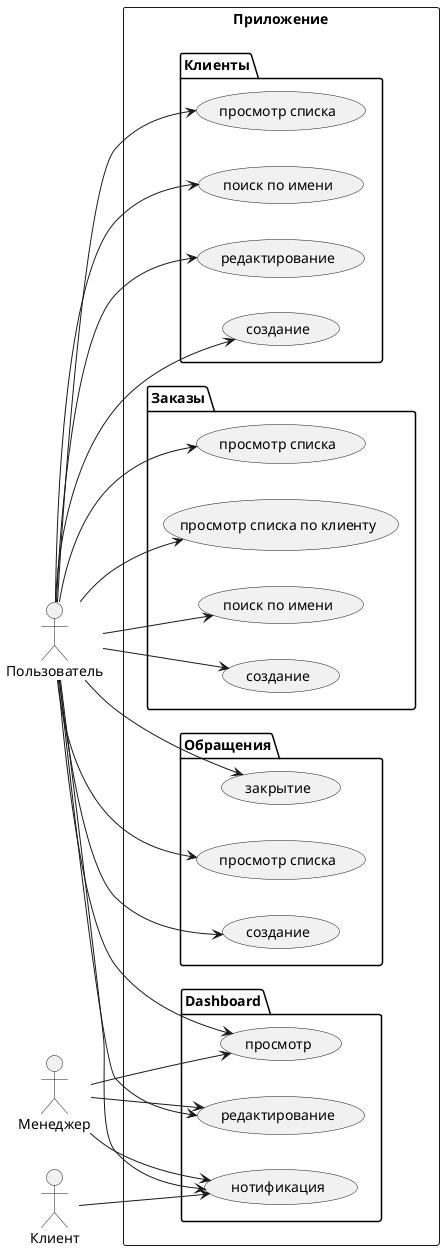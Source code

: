 @startuml
left to right direction
"Пользователь" as User
"Менеджер" as Manager
"Клиент" as Client
rectangle  Приложение as Application {
  package Клиенты as Clients {
    usecase "просмотр списка" as uc_client_list
    usecase "поиск по имени" as uc_client_find
    usecase "редактирование" as uc_client_edit
    usecase "создание" as uc_client_add
  }
  package Заказы as Orders {
    usecase "просмотр списка" as uc_order_list
    usecase "просмотр списка по клиенту" as uc_order_by_client_list
    usecase "поиск по имени" as uc_order_find
    usecase "создание" as uc_order_add
  }
  package Обращения as ServiceRequests {
    usecase "просмотр списка" as uc_ser_req_list
    usecase "создание" as uc_ser_req_add
    usecase "закрытие" as uc_ser_req_close
  }
  package Dashboard {
    usecase "просмотр" as uc_dashboard_show
    usecase "редактирование" as uc_dashboard_edit
    usecase "нотификация" as uc_dashboard_notify
  }
}
User --> uc_client_list
User --> uc_client_find
User --> uc_client_edit
User --> uc_client_add
User --> uc_order_list
User --> uc_order_by_client_list
User --> uc_order_find
User --> uc_order_add
User --> uc_ser_req_list
User --> uc_ser_req_add
User --> uc_ser_req_close
User --> uc_dashboard_show
User --> uc_dashboard_edit
User --> uc_dashboard_notify
Manager --> uc_dashboard_show
Manager --> uc_dashboard_edit
Manager --> uc_dashboard_notify
Client --> uc_dashboard_notify
@enduml